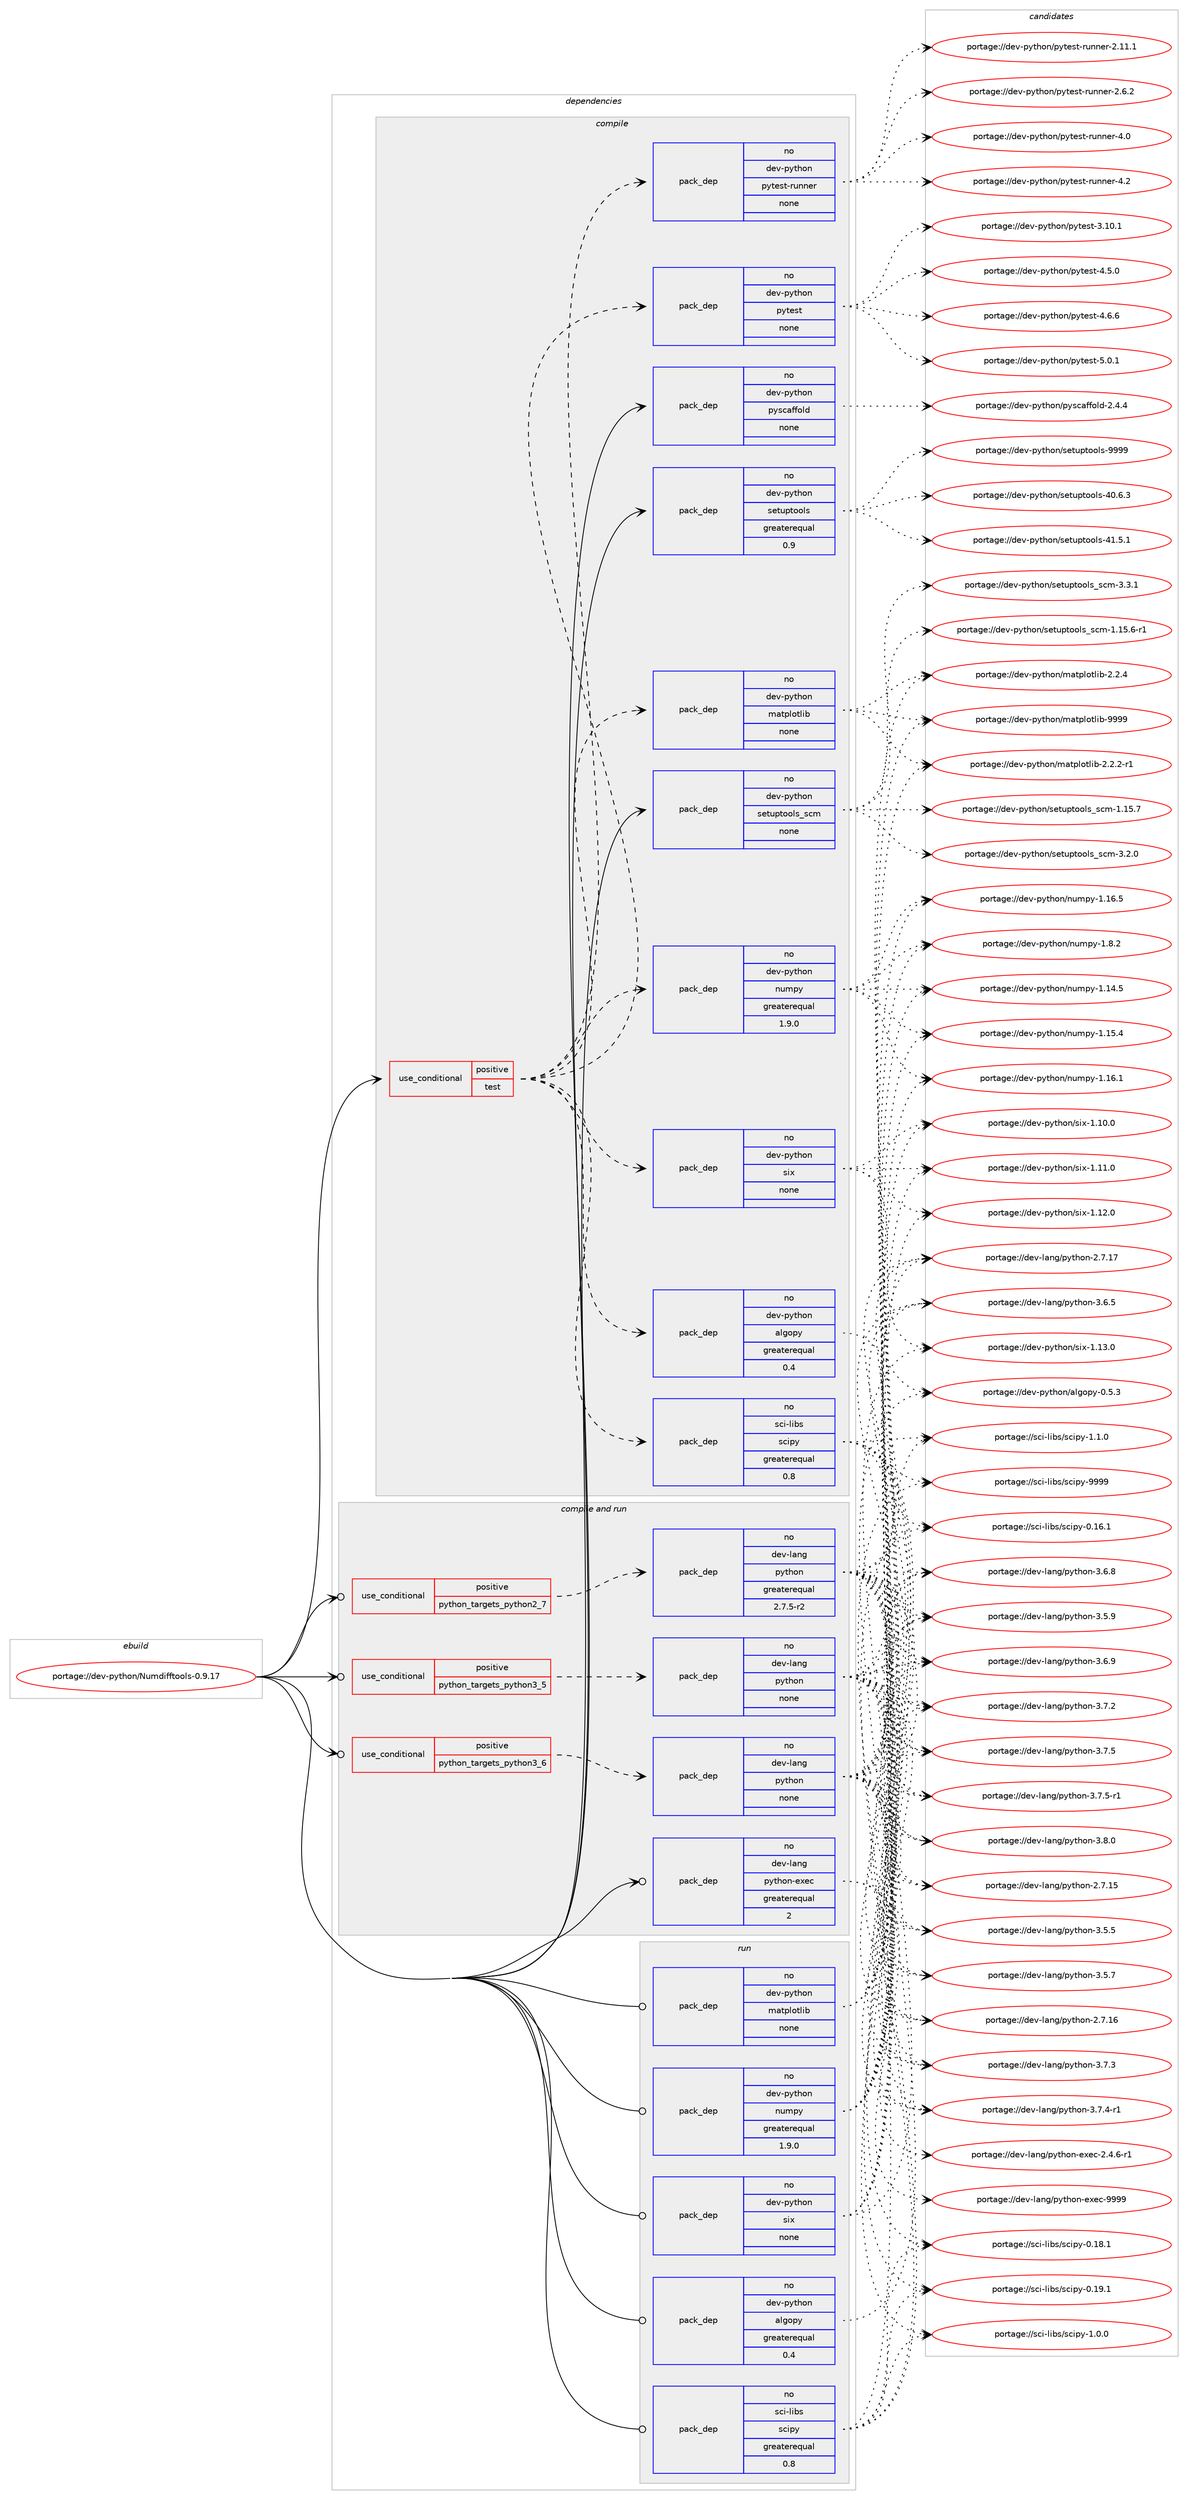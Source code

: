 digraph prolog {

# *************
# Graph options
# *************

newrank=true;
concentrate=true;
compound=true;
graph [rankdir=LR,fontname=Helvetica,fontsize=10,ranksep=1.5];#, ranksep=2.5, nodesep=0.2];
edge  [arrowhead=vee];
node  [fontname=Helvetica,fontsize=10];

# **********
# The ebuild
# **********

subgraph cluster_leftcol {
color=gray;
rank=same;
label=<<i>ebuild</i>>;
id [label="portage://dev-python/Numdifftools-0.9.17", color=red, width=4, href="../dev-python/Numdifftools-0.9.17.svg"];
}

# ****************
# The dependencies
# ****************

subgraph cluster_midcol {
color=gray;
label=<<i>dependencies</i>>;
subgraph cluster_compile {
fillcolor="#eeeeee";
style=filled;
label=<<i>compile</i>>;
subgraph cond24940 {
dependency127686 [label=<<TABLE BORDER="0" CELLBORDER="1" CELLSPACING="0" CELLPADDING="4"><TR><TD ROWSPAN="3" CELLPADDING="10">use_conditional</TD></TR><TR><TD>positive</TD></TR><TR><TD>test</TD></TR></TABLE>>, shape=none, color=red];
subgraph pack99443 {
dependency127687 [label=<<TABLE BORDER="0" CELLBORDER="1" CELLSPACING="0" CELLPADDING="4" WIDTH="220"><TR><TD ROWSPAN="6" CELLPADDING="30">pack_dep</TD></TR><TR><TD WIDTH="110">no</TD></TR><TR><TD>dev-python</TD></TR><TR><TD>algopy</TD></TR><TR><TD>greaterequal</TD></TR><TR><TD>0.4</TD></TR></TABLE>>, shape=none, color=blue];
}
dependency127686:e -> dependency127687:w [weight=20,style="dashed",arrowhead="vee"];
subgraph pack99444 {
dependency127688 [label=<<TABLE BORDER="0" CELLBORDER="1" CELLSPACING="0" CELLPADDING="4" WIDTH="220"><TR><TD ROWSPAN="6" CELLPADDING="30">pack_dep</TD></TR><TR><TD WIDTH="110">no</TD></TR><TR><TD>dev-python</TD></TR><TR><TD>matplotlib</TD></TR><TR><TD>none</TD></TR><TR><TD></TD></TR></TABLE>>, shape=none, color=blue];
}
dependency127686:e -> dependency127688:w [weight=20,style="dashed",arrowhead="vee"];
subgraph pack99445 {
dependency127689 [label=<<TABLE BORDER="0" CELLBORDER="1" CELLSPACING="0" CELLPADDING="4" WIDTH="220"><TR><TD ROWSPAN="6" CELLPADDING="30">pack_dep</TD></TR><TR><TD WIDTH="110">no</TD></TR><TR><TD>dev-python</TD></TR><TR><TD>numpy</TD></TR><TR><TD>greaterequal</TD></TR><TR><TD>1.9.0</TD></TR></TABLE>>, shape=none, color=blue];
}
dependency127686:e -> dependency127689:w [weight=20,style="dashed",arrowhead="vee"];
subgraph pack99446 {
dependency127690 [label=<<TABLE BORDER="0" CELLBORDER="1" CELLSPACING="0" CELLPADDING="4" WIDTH="220"><TR><TD ROWSPAN="6" CELLPADDING="30">pack_dep</TD></TR><TR><TD WIDTH="110">no</TD></TR><TR><TD>dev-python</TD></TR><TR><TD>six</TD></TR><TR><TD>none</TD></TR><TR><TD></TD></TR></TABLE>>, shape=none, color=blue];
}
dependency127686:e -> dependency127690:w [weight=20,style="dashed",arrowhead="vee"];
subgraph pack99447 {
dependency127691 [label=<<TABLE BORDER="0" CELLBORDER="1" CELLSPACING="0" CELLPADDING="4" WIDTH="220"><TR><TD ROWSPAN="6" CELLPADDING="30">pack_dep</TD></TR><TR><TD WIDTH="110">no</TD></TR><TR><TD>sci-libs</TD></TR><TR><TD>scipy</TD></TR><TR><TD>greaterequal</TD></TR><TR><TD>0.8</TD></TR></TABLE>>, shape=none, color=blue];
}
dependency127686:e -> dependency127691:w [weight=20,style="dashed",arrowhead="vee"];
subgraph pack99448 {
dependency127692 [label=<<TABLE BORDER="0" CELLBORDER="1" CELLSPACING="0" CELLPADDING="4" WIDTH="220"><TR><TD ROWSPAN="6" CELLPADDING="30">pack_dep</TD></TR><TR><TD WIDTH="110">no</TD></TR><TR><TD>dev-python</TD></TR><TR><TD>pytest</TD></TR><TR><TD>none</TD></TR><TR><TD></TD></TR></TABLE>>, shape=none, color=blue];
}
dependency127686:e -> dependency127692:w [weight=20,style="dashed",arrowhead="vee"];
subgraph pack99449 {
dependency127693 [label=<<TABLE BORDER="0" CELLBORDER="1" CELLSPACING="0" CELLPADDING="4" WIDTH="220"><TR><TD ROWSPAN="6" CELLPADDING="30">pack_dep</TD></TR><TR><TD WIDTH="110">no</TD></TR><TR><TD>dev-python</TD></TR><TR><TD>pytest-runner</TD></TR><TR><TD>none</TD></TR><TR><TD></TD></TR></TABLE>>, shape=none, color=blue];
}
dependency127686:e -> dependency127693:w [weight=20,style="dashed",arrowhead="vee"];
}
id:e -> dependency127686:w [weight=20,style="solid",arrowhead="vee"];
subgraph pack99450 {
dependency127694 [label=<<TABLE BORDER="0" CELLBORDER="1" CELLSPACING="0" CELLPADDING="4" WIDTH="220"><TR><TD ROWSPAN="6" CELLPADDING="30">pack_dep</TD></TR><TR><TD WIDTH="110">no</TD></TR><TR><TD>dev-python</TD></TR><TR><TD>pyscaffold</TD></TR><TR><TD>none</TD></TR><TR><TD></TD></TR></TABLE>>, shape=none, color=blue];
}
id:e -> dependency127694:w [weight=20,style="solid",arrowhead="vee"];
subgraph pack99451 {
dependency127695 [label=<<TABLE BORDER="0" CELLBORDER="1" CELLSPACING="0" CELLPADDING="4" WIDTH="220"><TR><TD ROWSPAN="6" CELLPADDING="30">pack_dep</TD></TR><TR><TD WIDTH="110">no</TD></TR><TR><TD>dev-python</TD></TR><TR><TD>setuptools</TD></TR><TR><TD>greaterequal</TD></TR><TR><TD>0.9</TD></TR></TABLE>>, shape=none, color=blue];
}
id:e -> dependency127695:w [weight=20,style="solid",arrowhead="vee"];
subgraph pack99452 {
dependency127696 [label=<<TABLE BORDER="0" CELLBORDER="1" CELLSPACING="0" CELLPADDING="4" WIDTH="220"><TR><TD ROWSPAN="6" CELLPADDING="30">pack_dep</TD></TR><TR><TD WIDTH="110">no</TD></TR><TR><TD>dev-python</TD></TR><TR><TD>setuptools_scm</TD></TR><TR><TD>none</TD></TR><TR><TD></TD></TR></TABLE>>, shape=none, color=blue];
}
id:e -> dependency127696:w [weight=20,style="solid",arrowhead="vee"];
}
subgraph cluster_compileandrun {
fillcolor="#eeeeee";
style=filled;
label=<<i>compile and run</i>>;
subgraph cond24941 {
dependency127697 [label=<<TABLE BORDER="0" CELLBORDER="1" CELLSPACING="0" CELLPADDING="4"><TR><TD ROWSPAN="3" CELLPADDING="10">use_conditional</TD></TR><TR><TD>positive</TD></TR><TR><TD>python_targets_python2_7</TD></TR></TABLE>>, shape=none, color=red];
subgraph pack99453 {
dependency127698 [label=<<TABLE BORDER="0" CELLBORDER="1" CELLSPACING="0" CELLPADDING="4" WIDTH="220"><TR><TD ROWSPAN="6" CELLPADDING="30">pack_dep</TD></TR><TR><TD WIDTH="110">no</TD></TR><TR><TD>dev-lang</TD></TR><TR><TD>python</TD></TR><TR><TD>greaterequal</TD></TR><TR><TD>2.7.5-r2</TD></TR></TABLE>>, shape=none, color=blue];
}
dependency127697:e -> dependency127698:w [weight=20,style="dashed",arrowhead="vee"];
}
id:e -> dependency127697:w [weight=20,style="solid",arrowhead="odotvee"];
subgraph cond24942 {
dependency127699 [label=<<TABLE BORDER="0" CELLBORDER="1" CELLSPACING="0" CELLPADDING="4"><TR><TD ROWSPAN="3" CELLPADDING="10">use_conditional</TD></TR><TR><TD>positive</TD></TR><TR><TD>python_targets_python3_5</TD></TR></TABLE>>, shape=none, color=red];
subgraph pack99454 {
dependency127700 [label=<<TABLE BORDER="0" CELLBORDER="1" CELLSPACING="0" CELLPADDING="4" WIDTH="220"><TR><TD ROWSPAN="6" CELLPADDING="30">pack_dep</TD></TR><TR><TD WIDTH="110">no</TD></TR><TR><TD>dev-lang</TD></TR><TR><TD>python</TD></TR><TR><TD>none</TD></TR><TR><TD></TD></TR></TABLE>>, shape=none, color=blue];
}
dependency127699:e -> dependency127700:w [weight=20,style="dashed",arrowhead="vee"];
}
id:e -> dependency127699:w [weight=20,style="solid",arrowhead="odotvee"];
subgraph cond24943 {
dependency127701 [label=<<TABLE BORDER="0" CELLBORDER="1" CELLSPACING="0" CELLPADDING="4"><TR><TD ROWSPAN="3" CELLPADDING="10">use_conditional</TD></TR><TR><TD>positive</TD></TR><TR><TD>python_targets_python3_6</TD></TR></TABLE>>, shape=none, color=red];
subgraph pack99455 {
dependency127702 [label=<<TABLE BORDER="0" CELLBORDER="1" CELLSPACING="0" CELLPADDING="4" WIDTH="220"><TR><TD ROWSPAN="6" CELLPADDING="30">pack_dep</TD></TR><TR><TD WIDTH="110">no</TD></TR><TR><TD>dev-lang</TD></TR><TR><TD>python</TD></TR><TR><TD>none</TD></TR><TR><TD></TD></TR></TABLE>>, shape=none, color=blue];
}
dependency127701:e -> dependency127702:w [weight=20,style="dashed",arrowhead="vee"];
}
id:e -> dependency127701:w [weight=20,style="solid",arrowhead="odotvee"];
subgraph pack99456 {
dependency127703 [label=<<TABLE BORDER="0" CELLBORDER="1" CELLSPACING="0" CELLPADDING="4" WIDTH="220"><TR><TD ROWSPAN="6" CELLPADDING="30">pack_dep</TD></TR><TR><TD WIDTH="110">no</TD></TR><TR><TD>dev-lang</TD></TR><TR><TD>python-exec</TD></TR><TR><TD>greaterequal</TD></TR><TR><TD>2</TD></TR></TABLE>>, shape=none, color=blue];
}
id:e -> dependency127703:w [weight=20,style="solid",arrowhead="odotvee"];
}
subgraph cluster_run {
fillcolor="#eeeeee";
style=filled;
label=<<i>run</i>>;
subgraph pack99457 {
dependency127704 [label=<<TABLE BORDER="0" CELLBORDER="1" CELLSPACING="0" CELLPADDING="4" WIDTH="220"><TR><TD ROWSPAN="6" CELLPADDING="30">pack_dep</TD></TR><TR><TD WIDTH="110">no</TD></TR><TR><TD>dev-python</TD></TR><TR><TD>algopy</TD></TR><TR><TD>greaterequal</TD></TR><TR><TD>0.4</TD></TR></TABLE>>, shape=none, color=blue];
}
id:e -> dependency127704:w [weight=20,style="solid",arrowhead="odot"];
subgraph pack99458 {
dependency127705 [label=<<TABLE BORDER="0" CELLBORDER="1" CELLSPACING="0" CELLPADDING="4" WIDTH="220"><TR><TD ROWSPAN="6" CELLPADDING="30">pack_dep</TD></TR><TR><TD WIDTH="110">no</TD></TR><TR><TD>dev-python</TD></TR><TR><TD>matplotlib</TD></TR><TR><TD>none</TD></TR><TR><TD></TD></TR></TABLE>>, shape=none, color=blue];
}
id:e -> dependency127705:w [weight=20,style="solid",arrowhead="odot"];
subgraph pack99459 {
dependency127706 [label=<<TABLE BORDER="0" CELLBORDER="1" CELLSPACING="0" CELLPADDING="4" WIDTH="220"><TR><TD ROWSPAN="6" CELLPADDING="30">pack_dep</TD></TR><TR><TD WIDTH="110">no</TD></TR><TR><TD>dev-python</TD></TR><TR><TD>numpy</TD></TR><TR><TD>greaterequal</TD></TR><TR><TD>1.9.0</TD></TR></TABLE>>, shape=none, color=blue];
}
id:e -> dependency127706:w [weight=20,style="solid",arrowhead="odot"];
subgraph pack99460 {
dependency127707 [label=<<TABLE BORDER="0" CELLBORDER="1" CELLSPACING="0" CELLPADDING="4" WIDTH="220"><TR><TD ROWSPAN="6" CELLPADDING="30">pack_dep</TD></TR><TR><TD WIDTH="110">no</TD></TR><TR><TD>dev-python</TD></TR><TR><TD>six</TD></TR><TR><TD>none</TD></TR><TR><TD></TD></TR></TABLE>>, shape=none, color=blue];
}
id:e -> dependency127707:w [weight=20,style="solid",arrowhead="odot"];
subgraph pack99461 {
dependency127708 [label=<<TABLE BORDER="0" CELLBORDER="1" CELLSPACING="0" CELLPADDING="4" WIDTH="220"><TR><TD ROWSPAN="6" CELLPADDING="30">pack_dep</TD></TR><TR><TD WIDTH="110">no</TD></TR><TR><TD>sci-libs</TD></TR><TR><TD>scipy</TD></TR><TR><TD>greaterequal</TD></TR><TR><TD>0.8</TD></TR></TABLE>>, shape=none, color=blue];
}
id:e -> dependency127708:w [weight=20,style="solid",arrowhead="odot"];
}
}

# **************
# The candidates
# **************

subgraph cluster_choices {
rank=same;
color=gray;
label=<<i>candidates</i>>;

subgraph choice99443 {
color=black;
nodesep=1;
choiceportage100101118451121211161041111104797108103111112121454846534651 [label="portage://dev-python/algopy-0.5.3", color=red, width=4,href="../dev-python/algopy-0.5.3.svg"];
dependency127687:e -> choiceportage100101118451121211161041111104797108103111112121454846534651:w [style=dotted,weight="100"];
}
subgraph choice99444 {
color=black;
nodesep=1;
choiceportage100101118451121211161041111104710997116112108111116108105984550465046504511449 [label="portage://dev-python/matplotlib-2.2.2-r1", color=red, width=4,href="../dev-python/matplotlib-2.2.2-r1.svg"];
choiceportage10010111845112121116104111110471099711611210811111610810598455046504652 [label="portage://dev-python/matplotlib-2.2.4", color=red, width=4,href="../dev-python/matplotlib-2.2.4.svg"];
choiceportage100101118451121211161041111104710997116112108111116108105984557575757 [label="portage://dev-python/matplotlib-9999", color=red, width=4,href="../dev-python/matplotlib-9999.svg"];
dependency127688:e -> choiceportage100101118451121211161041111104710997116112108111116108105984550465046504511449:w [style=dotted,weight="100"];
dependency127688:e -> choiceportage10010111845112121116104111110471099711611210811111610810598455046504652:w [style=dotted,weight="100"];
dependency127688:e -> choiceportage100101118451121211161041111104710997116112108111116108105984557575757:w [style=dotted,weight="100"];
}
subgraph choice99445 {
color=black;
nodesep=1;
choiceportage100101118451121211161041111104711011710911212145494649524653 [label="portage://dev-python/numpy-1.14.5", color=red, width=4,href="../dev-python/numpy-1.14.5.svg"];
choiceportage100101118451121211161041111104711011710911212145494649534652 [label="portage://dev-python/numpy-1.15.4", color=red, width=4,href="../dev-python/numpy-1.15.4.svg"];
choiceportage100101118451121211161041111104711011710911212145494649544649 [label="portage://dev-python/numpy-1.16.1", color=red, width=4,href="../dev-python/numpy-1.16.1.svg"];
choiceportage100101118451121211161041111104711011710911212145494649544653 [label="portage://dev-python/numpy-1.16.5", color=red, width=4,href="../dev-python/numpy-1.16.5.svg"];
choiceportage1001011184511212111610411111047110117109112121454946564650 [label="portage://dev-python/numpy-1.8.2", color=red, width=4,href="../dev-python/numpy-1.8.2.svg"];
dependency127689:e -> choiceportage100101118451121211161041111104711011710911212145494649524653:w [style=dotted,weight="100"];
dependency127689:e -> choiceportage100101118451121211161041111104711011710911212145494649534652:w [style=dotted,weight="100"];
dependency127689:e -> choiceportage100101118451121211161041111104711011710911212145494649544649:w [style=dotted,weight="100"];
dependency127689:e -> choiceportage100101118451121211161041111104711011710911212145494649544653:w [style=dotted,weight="100"];
dependency127689:e -> choiceportage1001011184511212111610411111047110117109112121454946564650:w [style=dotted,weight="100"];
}
subgraph choice99446 {
color=black;
nodesep=1;
choiceportage100101118451121211161041111104711510512045494649484648 [label="portage://dev-python/six-1.10.0", color=red, width=4,href="../dev-python/six-1.10.0.svg"];
choiceportage100101118451121211161041111104711510512045494649494648 [label="portage://dev-python/six-1.11.0", color=red, width=4,href="../dev-python/six-1.11.0.svg"];
choiceportage100101118451121211161041111104711510512045494649504648 [label="portage://dev-python/six-1.12.0", color=red, width=4,href="../dev-python/six-1.12.0.svg"];
choiceportage100101118451121211161041111104711510512045494649514648 [label="portage://dev-python/six-1.13.0", color=red, width=4,href="../dev-python/six-1.13.0.svg"];
dependency127690:e -> choiceportage100101118451121211161041111104711510512045494649484648:w [style=dotted,weight="100"];
dependency127690:e -> choiceportage100101118451121211161041111104711510512045494649494648:w [style=dotted,weight="100"];
dependency127690:e -> choiceportage100101118451121211161041111104711510512045494649504648:w [style=dotted,weight="100"];
dependency127690:e -> choiceportage100101118451121211161041111104711510512045494649514648:w [style=dotted,weight="100"];
}
subgraph choice99447 {
color=black;
nodesep=1;
choiceportage115991054510810598115471159910511212145484649544649 [label="portage://sci-libs/scipy-0.16.1", color=red, width=4,href="../sci-libs/scipy-0.16.1.svg"];
choiceportage115991054510810598115471159910511212145484649564649 [label="portage://sci-libs/scipy-0.18.1", color=red, width=4,href="../sci-libs/scipy-0.18.1.svg"];
choiceportage115991054510810598115471159910511212145484649574649 [label="portage://sci-libs/scipy-0.19.1", color=red, width=4,href="../sci-libs/scipy-0.19.1.svg"];
choiceportage1159910545108105981154711599105112121454946484648 [label="portage://sci-libs/scipy-1.0.0", color=red, width=4,href="../sci-libs/scipy-1.0.0.svg"];
choiceportage1159910545108105981154711599105112121454946494648 [label="portage://sci-libs/scipy-1.1.0", color=red, width=4,href="../sci-libs/scipy-1.1.0.svg"];
choiceportage11599105451081059811547115991051121214557575757 [label="portage://sci-libs/scipy-9999", color=red, width=4,href="../sci-libs/scipy-9999.svg"];
dependency127691:e -> choiceportage115991054510810598115471159910511212145484649544649:w [style=dotted,weight="100"];
dependency127691:e -> choiceportage115991054510810598115471159910511212145484649564649:w [style=dotted,weight="100"];
dependency127691:e -> choiceportage115991054510810598115471159910511212145484649574649:w [style=dotted,weight="100"];
dependency127691:e -> choiceportage1159910545108105981154711599105112121454946484648:w [style=dotted,weight="100"];
dependency127691:e -> choiceportage1159910545108105981154711599105112121454946494648:w [style=dotted,weight="100"];
dependency127691:e -> choiceportage11599105451081059811547115991051121214557575757:w [style=dotted,weight="100"];
}
subgraph choice99448 {
color=black;
nodesep=1;
choiceportage100101118451121211161041111104711212111610111511645514649484649 [label="portage://dev-python/pytest-3.10.1", color=red, width=4,href="../dev-python/pytest-3.10.1.svg"];
choiceportage1001011184511212111610411111047112121116101115116455246534648 [label="portage://dev-python/pytest-4.5.0", color=red, width=4,href="../dev-python/pytest-4.5.0.svg"];
choiceportage1001011184511212111610411111047112121116101115116455246544654 [label="portage://dev-python/pytest-4.6.6", color=red, width=4,href="../dev-python/pytest-4.6.6.svg"];
choiceportage1001011184511212111610411111047112121116101115116455346484649 [label="portage://dev-python/pytest-5.0.1", color=red, width=4,href="../dev-python/pytest-5.0.1.svg"];
dependency127692:e -> choiceportage100101118451121211161041111104711212111610111511645514649484649:w [style=dotted,weight="100"];
dependency127692:e -> choiceportage1001011184511212111610411111047112121116101115116455246534648:w [style=dotted,weight="100"];
dependency127692:e -> choiceportage1001011184511212111610411111047112121116101115116455246544654:w [style=dotted,weight="100"];
dependency127692:e -> choiceportage1001011184511212111610411111047112121116101115116455346484649:w [style=dotted,weight="100"];
}
subgraph choice99449 {
color=black;
nodesep=1;
choiceportage10010111845112121116104111110471121211161011151164511411711011010111445504649494649 [label="portage://dev-python/pytest-runner-2.11.1", color=red, width=4,href="../dev-python/pytest-runner-2.11.1.svg"];
choiceportage100101118451121211161041111104711212111610111511645114117110110101114455046544650 [label="portage://dev-python/pytest-runner-2.6.2", color=red, width=4,href="../dev-python/pytest-runner-2.6.2.svg"];
choiceportage10010111845112121116104111110471121211161011151164511411711011010111445524648 [label="portage://dev-python/pytest-runner-4.0", color=red, width=4,href="../dev-python/pytest-runner-4.0.svg"];
choiceportage10010111845112121116104111110471121211161011151164511411711011010111445524650 [label="portage://dev-python/pytest-runner-4.2", color=red, width=4,href="../dev-python/pytest-runner-4.2.svg"];
dependency127693:e -> choiceportage10010111845112121116104111110471121211161011151164511411711011010111445504649494649:w [style=dotted,weight="100"];
dependency127693:e -> choiceportage100101118451121211161041111104711212111610111511645114117110110101114455046544650:w [style=dotted,weight="100"];
dependency127693:e -> choiceportage10010111845112121116104111110471121211161011151164511411711011010111445524648:w [style=dotted,weight="100"];
dependency127693:e -> choiceportage10010111845112121116104111110471121211161011151164511411711011010111445524650:w [style=dotted,weight="100"];
}
subgraph choice99450 {
color=black;
nodesep=1;
choiceportage10010111845112121116104111110471121211159997102102111108100455046524652 [label="portage://dev-python/pyscaffold-2.4.4", color=red, width=4,href="../dev-python/pyscaffold-2.4.4.svg"];
dependency127694:e -> choiceportage10010111845112121116104111110471121211159997102102111108100455046524652:w [style=dotted,weight="100"];
}
subgraph choice99451 {
color=black;
nodesep=1;
choiceportage100101118451121211161041111104711510111611711211611111110811545524846544651 [label="portage://dev-python/setuptools-40.6.3", color=red, width=4,href="../dev-python/setuptools-40.6.3.svg"];
choiceportage100101118451121211161041111104711510111611711211611111110811545524946534649 [label="portage://dev-python/setuptools-41.5.1", color=red, width=4,href="../dev-python/setuptools-41.5.1.svg"];
choiceportage10010111845112121116104111110471151011161171121161111111081154557575757 [label="portage://dev-python/setuptools-9999", color=red, width=4,href="../dev-python/setuptools-9999.svg"];
dependency127695:e -> choiceportage100101118451121211161041111104711510111611711211611111110811545524846544651:w [style=dotted,weight="100"];
dependency127695:e -> choiceportage100101118451121211161041111104711510111611711211611111110811545524946534649:w [style=dotted,weight="100"];
dependency127695:e -> choiceportage10010111845112121116104111110471151011161171121161111111081154557575757:w [style=dotted,weight="100"];
}
subgraph choice99452 {
color=black;
nodesep=1;
choiceportage10010111845112121116104111110471151011161171121161111111081159511599109454946495346544511449 [label="portage://dev-python/setuptools_scm-1.15.6-r1", color=red, width=4,href="../dev-python/setuptools_scm-1.15.6-r1.svg"];
choiceportage1001011184511212111610411111047115101116117112116111111108115951159910945494649534655 [label="portage://dev-python/setuptools_scm-1.15.7", color=red, width=4,href="../dev-python/setuptools_scm-1.15.7.svg"];
choiceportage10010111845112121116104111110471151011161171121161111111081159511599109455146504648 [label="portage://dev-python/setuptools_scm-3.2.0", color=red, width=4,href="../dev-python/setuptools_scm-3.2.0.svg"];
choiceportage10010111845112121116104111110471151011161171121161111111081159511599109455146514649 [label="portage://dev-python/setuptools_scm-3.3.1", color=red, width=4,href="../dev-python/setuptools_scm-3.3.1.svg"];
dependency127696:e -> choiceportage10010111845112121116104111110471151011161171121161111111081159511599109454946495346544511449:w [style=dotted,weight="100"];
dependency127696:e -> choiceportage1001011184511212111610411111047115101116117112116111111108115951159910945494649534655:w [style=dotted,weight="100"];
dependency127696:e -> choiceportage10010111845112121116104111110471151011161171121161111111081159511599109455146504648:w [style=dotted,weight="100"];
dependency127696:e -> choiceportage10010111845112121116104111110471151011161171121161111111081159511599109455146514649:w [style=dotted,weight="100"];
}
subgraph choice99453 {
color=black;
nodesep=1;
choiceportage10010111845108971101034711212111610411111045504655464953 [label="portage://dev-lang/python-2.7.15", color=red, width=4,href="../dev-lang/python-2.7.15.svg"];
choiceportage10010111845108971101034711212111610411111045504655464954 [label="portage://dev-lang/python-2.7.16", color=red, width=4,href="../dev-lang/python-2.7.16.svg"];
choiceportage10010111845108971101034711212111610411111045504655464955 [label="portage://dev-lang/python-2.7.17", color=red, width=4,href="../dev-lang/python-2.7.17.svg"];
choiceportage100101118451089711010347112121116104111110455146534653 [label="portage://dev-lang/python-3.5.5", color=red, width=4,href="../dev-lang/python-3.5.5.svg"];
choiceportage100101118451089711010347112121116104111110455146534655 [label="portage://dev-lang/python-3.5.7", color=red, width=4,href="../dev-lang/python-3.5.7.svg"];
choiceportage100101118451089711010347112121116104111110455146534657 [label="portage://dev-lang/python-3.5.9", color=red, width=4,href="../dev-lang/python-3.5.9.svg"];
choiceportage100101118451089711010347112121116104111110455146544653 [label="portage://dev-lang/python-3.6.5", color=red, width=4,href="../dev-lang/python-3.6.5.svg"];
choiceportage100101118451089711010347112121116104111110455146544656 [label="portage://dev-lang/python-3.6.8", color=red, width=4,href="../dev-lang/python-3.6.8.svg"];
choiceportage100101118451089711010347112121116104111110455146544657 [label="portage://dev-lang/python-3.6.9", color=red, width=4,href="../dev-lang/python-3.6.9.svg"];
choiceportage100101118451089711010347112121116104111110455146554650 [label="portage://dev-lang/python-3.7.2", color=red, width=4,href="../dev-lang/python-3.7.2.svg"];
choiceportage100101118451089711010347112121116104111110455146554651 [label="portage://dev-lang/python-3.7.3", color=red, width=4,href="../dev-lang/python-3.7.3.svg"];
choiceportage1001011184510897110103471121211161041111104551465546524511449 [label="portage://dev-lang/python-3.7.4-r1", color=red, width=4,href="../dev-lang/python-3.7.4-r1.svg"];
choiceportage100101118451089711010347112121116104111110455146554653 [label="portage://dev-lang/python-3.7.5", color=red, width=4,href="../dev-lang/python-3.7.5.svg"];
choiceportage1001011184510897110103471121211161041111104551465546534511449 [label="portage://dev-lang/python-3.7.5-r1", color=red, width=4,href="../dev-lang/python-3.7.5-r1.svg"];
choiceportage100101118451089711010347112121116104111110455146564648 [label="portage://dev-lang/python-3.8.0", color=red, width=4,href="../dev-lang/python-3.8.0.svg"];
dependency127698:e -> choiceportage10010111845108971101034711212111610411111045504655464953:w [style=dotted,weight="100"];
dependency127698:e -> choiceportage10010111845108971101034711212111610411111045504655464954:w [style=dotted,weight="100"];
dependency127698:e -> choiceportage10010111845108971101034711212111610411111045504655464955:w [style=dotted,weight="100"];
dependency127698:e -> choiceportage100101118451089711010347112121116104111110455146534653:w [style=dotted,weight="100"];
dependency127698:e -> choiceportage100101118451089711010347112121116104111110455146534655:w [style=dotted,weight="100"];
dependency127698:e -> choiceportage100101118451089711010347112121116104111110455146534657:w [style=dotted,weight="100"];
dependency127698:e -> choiceportage100101118451089711010347112121116104111110455146544653:w [style=dotted,weight="100"];
dependency127698:e -> choiceportage100101118451089711010347112121116104111110455146544656:w [style=dotted,weight="100"];
dependency127698:e -> choiceportage100101118451089711010347112121116104111110455146544657:w [style=dotted,weight="100"];
dependency127698:e -> choiceportage100101118451089711010347112121116104111110455146554650:w [style=dotted,weight="100"];
dependency127698:e -> choiceportage100101118451089711010347112121116104111110455146554651:w [style=dotted,weight="100"];
dependency127698:e -> choiceportage1001011184510897110103471121211161041111104551465546524511449:w [style=dotted,weight="100"];
dependency127698:e -> choiceportage100101118451089711010347112121116104111110455146554653:w [style=dotted,weight="100"];
dependency127698:e -> choiceportage1001011184510897110103471121211161041111104551465546534511449:w [style=dotted,weight="100"];
dependency127698:e -> choiceportage100101118451089711010347112121116104111110455146564648:w [style=dotted,weight="100"];
}
subgraph choice99454 {
color=black;
nodesep=1;
choiceportage10010111845108971101034711212111610411111045504655464953 [label="portage://dev-lang/python-2.7.15", color=red, width=4,href="../dev-lang/python-2.7.15.svg"];
choiceportage10010111845108971101034711212111610411111045504655464954 [label="portage://dev-lang/python-2.7.16", color=red, width=4,href="../dev-lang/python-2.7.16.svg"];
choiceportage10010111845108971101034711212111610411111045504655464955 [label="portage://dev-lang/python-2.7.17", color=red, width=4,href="../dev-lang/python-2.7.17.svg"];
choiceportage100101118451089711010347112121116104111110455146534653 [label="portage://dev-lang/python-3.5.5", color=red, width=4,href="../dev-lang/python-3.5.5.svg"];
choiceportage100101118451089711010347112121116104111110455146534655 [label="portage://dev-lang/python-3.5.7", color=red, width=4,href="../dev-lang/python-3.5.7.svg"];
choiceportage100101118451089711010347112121116104111110455146534657 [label="portage://dev-lang/python-3.5.9", color=red, width=4,href="../dev-lang/python-3.5.9.svg"];
choiceportage100101118451089711010347112121116104111110455146544653 [label="portage://dev-lang/python-3.6.5", color=red, width=4,href="../dev-lang/python-3.6.5.svg"];
choiceportage100101118451089711010347112121116104111110455146544656 [label="portage://dev-lang/python-3.6.8", color=red, width=4,href="../dev-lang/python-3.6.8.svg"];
choiceportage100101118451089711010347112121116104111110455146544657 [label="portage://dev-lang/python-3.6.9", color=red, width=4,href="../dev-lang/python-3.6.9.svg"];
choiceportage100101118451089711010347112121116104111110455146554650 [label="portage://dev-lang/python-3.7.2", color=red, width=4,href="../dev-lang/python-3.7.2.svg"];
choiceportage100101118451089711010347112121116104111110455146554651 [label="portage://dev-lang/python-3.7.3", color=red, width=4,href="../dev-lang/python-3.7.3.svg"];
choiceportage1001011184510897110103471121211161041111104551465546524511449 [label="portage://dev-lang/python-3.7.4-r1", color=red, width=4,href="../dev-lang/python-3.7.4-r1.svg"];
choiceportage100101118451089711010347112121116104111110455146554653 [label="portage://dev-lang/python-3.7.5", color=red, width=4,href="../dev-lang/python-3.7.5.svg"];
choiceportage1001011184510897110103471121211161041111104551465546534511449 [label="portage://dev-lang/python-3.7.5-r1", color=red, width=4,href="../dev-lang/python-3.7.5-r1.svg"];
choiceportage100101118451089711010347112121116104111110455146564648 [label="portage://dev-lang/python-3.8.0", color=red, width=4,href="../dev-lang/python-3.8.0.svg"];
dependency127700:e -> choiceportage10010111845108971101034711212111610411111045504655464953:w [style=dotted,weight="100"];
dependency127700:e -> choiceportage10010111845108971101034711212111610411111045504655464954:w [style=dotted,weight="100"];
dependency127700:e -> choiceportage10010111845108971101034711212111610411111045504655464955:w [style=dotted,weight="100"];
dependency127700:e -> choiceportage100101118451089711010347112121116104111110455146534653:w [style=dotted,weight="100"];
dependency127700:e -> choiceportage100101118451089711010347112121116104111110455146534655:w [style=dotted,weight="100"];
dependency127700:e -> choiceportage100101118451089711010347112121116104111110455146534657:w [style=dotted,weight="100"];
dependency127700:e -> choiceportage100101118451089711010347112121116104111110455146544653:w [style=dotted,weight="100"];
dependency127700:e -> choiceportage100101118451089711010347112121116104111110455146544656:w [style=dotted,weight="100"];
dependency127700:e -> choiceportage100101118451089711010347112121116104111110455146544657:w [style=dotted,weight="100"];
dependency127700:e -> choiceportage100101118451089711010347112121116104111110455146554650:w [style=dotted,weight="100"];
dependency127700:e -> choiceportage100101118451089711010347112121116104111110455146554651:w [style=dotted,weight="100"];
dependency127700:e -> choiceportage1001011184510897110103471121211161041111104551465546524511449:w [style=dotted,weight="100"];
dependency127700:e -> choiceportage100101118451089711010347112121116104111110455146554653:w [style=dotted,weight="100"];
dependency127700:e -> choiceportage1001011184510897110103471121211161041111104551465546534511449:w [style=dotted,weight="100"];
dependency127700:e -> choiceportage100101118451089711010347112121116104111110455146564648:w [style=dotted,weight="100"];
}
subgraph choice99455 {
color=black;
nodesep=1;
choiceportage10010111845108971101034711212111610411111045504655464953 [label="portage://dev-lang/python-2.7.15", color=red, width=4,href="../dev-lang/python-2.7.15.svg"];
choiceportage10010111845108971101034711212111610411111045504655464954 [label="portage://dev-lang/python-2.7.16", color=red, width=4,href="../dev-lang/python-2.7.16.svg"];
choiceportage10010111845108971101034711212111610411111045504655464955 [label="portage://dev-lang/python-2.7.17", color=red, width=4,href="../dev-lang/python-2.7.17.svg"];
choiceportage100101118451089711010347112121116104111110455146534653 [label="portage://dev-lang/python-3.5.5", color=red, width=4,href="../dev-lang/python-3.5.5.svg"];
choiceportage100101118451089711010347112121116104111110455146534655 [label="portage://dev-lang/python-3.5.7", color=red, width=4,href="../dev-lang/python-3.5.7.svg"];
choiceportage100101118451089711010347112121116104111110455146534657 [label="portage://dev-lang/python-3.5.9", color=red, width=4,href="../dev-lang/python-3.5.9.svg"];
choiceportage100101118451089711010347112121116104111110455146544653 [label="portage://dev-lang/python-3.6.5", color=red, width=4,href="../dev-lang/python-3.6.5.svg"];
choiceportage100101118451089711010347112121116104111110455146544656 [label="portage://dev-lang/python-3.6.8", color=red, width=4,href="../dev-lang/python-3.6.8.svg"];
choiceportage100101118451089711010347112121116104111110455146544657 [label="portage://dev-lang/python-3.6.9", color=red, width=4,href="../dev-lang/python-3.6.9.svg"];
choiceportage100101118451089711010347112121116104111110455146554650 [label="portage://dev-lang/python-3.7.2", color=red, width=4,href="../dev-lang/python-3.7.2.svg"];
choiceportage100101118451089711010347112121116104111110455146554651 [label="portage://dev-lang/python-3.7.3", color=red, width=4,href="../dev-lang/python-3.7.3.svg"];
choiceportage1001011184510897110103471121211161041111104551465546524511449 [label="portage://dev-lang/python-3.7.4-r1", color=red, width=4,href="../dev-lang/python-3.7.4-r1.svg"];
choiceportage100101118451089711010347112121116104111110455146554653 [label="portage://dev-lang/python-3.7.5", color=red, width=4,href="../dev-lang/python-3.7.5.svg"];
choiceportage1001011184510897110103471121211161041111104551465546534511449 [label="portage://dev-lang/python-3.7.5-r1", color=red, width=4,href="../dev-lang/python-3.7.5-r1.svg"];
choiceportage100101118451089711010347112121116104111110455146564648 [label="portage://dev-lang/python-3.8.0", color=red, width=4,href="../dev-lang/python-3.8.0.svg"];
dependency127702:e -> choiceportage10010111845108971101034711212111610411111045504655464953:w [style=dotted,weight="100"];
dependency127702:e -> choiceportage10010111845108971101034711212111610411111045504655464954:w [style=dotted,weight="100"];
dependency127702:e -> choiceportage10010111845108971101034711212111610411111045504655464955:w [style=dotted,weight="100"];
dependency127702:e -> choiceportage100101118451089711010347112121116104111110455146534653:w [style=dotted,weight="100"];
dependency127702:e -> choiceportage100101118451089711010347112121116104111110455146534655:w [style=dotted,weight="100"];
dependency127702:e -> choiceportage100101118451089711010347112121116104111110455146534657:w [style=dotted,weight="100"];
dependency127702:e -> choiceportage100101118451089711010347112121116104111110455146544653:w [style=dotted,weight="100"];
dependency127702:e -> choiceportage100101118451089711010347112121116104111110455146544656:w [style=dotted,weight="100"];
dependency127702:e -> choiceportage100101118451089711010347112121116104111110455146544657:w [style=dotted,weight="100"];
dependency127702:e -> choiceportage100101118451089711010347112121116104111110455146554650:w [style=dotted,weight="100"];
dependency127702:e -> choiceportage100101118451089711010347112121116104111110455146554651:w [style=dotted,weight="100"];
dependency127702:e -> choiceportage1001011184510897110103471121211161041111104551465546524511449:w [style=dotted,weight="100"];
dependency127702:e -> choiceportage100101118451089711010347112121116104111110455146554653:w [style=dotted,weight="100"];
dependency127702:e -> choiceportage1001011184510897110103471121211161041111104551465546534511449:w [style=dotted,weight="100"];
dependency127702:e -> choiceportage100101118451089711010347112121116104111110455146564648:w [style=dotted,weight="100"];
}
subgraph choice99456 {
color=black;
nodesep=1;
choiceportage10010111845108971101034711212111610411111045101120101994550465246544511449 [label="portage://dev-lang/python-exec-2.4.6-r1", color=red, width=4,href="../dev-lang/python-exec-2.4.6-r1.svg"];
choiceportage10010111845108971101034711212111610411111045101120101994557575757 [label="portage://dev-lang/python-exec-9999", color=red, width=4,href="../dev-lang/python-exec-9999.svg"];
dependency127703:e -> choiceportage10010111845108971101034711212111610411111045101120101994550465246544511449:w [style=dotted,weight="100"];
dependency127703:e -> choiceportage10010111845108971101034711212111610411111045101120101994557575757:w [style=dotted,weight="100"];
}
subgraph choice99457 {
color=black;
nodesep=1;
choiceportage100101118451121211161041111104797108103111112121454846534651 [label="portage://dev-python/algopy-0.5.3", color=red, width=4,href="../dev-python/algopy-0.5.3.svg"];
dependency127704:e -> choiceportage100101118451121211161041111104797108103111112121454846534651:w [style=dotted,weight="100"];
}
subgraph choice99458 {
color=black;
nodesep=1;
choiceportage100101118451121211161041111104710997116112108111116108105984550465046504511449 [label="portage://dev-python/matplotlib-2.2.2-r1", color=red, width=4,href="../dev-python/matplotlib-2.2.2-r1.svg"];
choiceportage10010111845112121116104111110471099711611210811111610810598455046504652 [label="portage://dev-python/matplotlib-2.2.4", color=red, width=4,href="../dev-python/matplotlib-2.2.4.svg"];
choiceportage100101118451121211161041111104710997116112108111116108105984557575757 [label="portage://dev-python/matplotlib-9999", color=red, width=4,href="../dev-python/matplotlib-9999.svg"];
dependency127705:e -> choiceportage100101118451121211161041111104710997116112108111116108105984550465046504511449:w [style=dotted,weight="100"];
dependency127705:e -> choiceportage10010111845112121116104111110471099711611210811111610810598455046504652:w [style=dotted,weight="100"];
dependency127705:e -> choiceportage100101118451121211161041111104710997116112108111116108105984557575757:w [style=dotted,weight="100"];
}
subgraph choice99459 {
color=black;
nodesep=1;
choiceportage100101118451121211161041111104711011710911212145494649524653 [label="portage://dev-python/numpy-1.14.5", color=red, width=4,href="../dev-python/numpy-1.14.5.svg"];
choiceportage100101118451121211161041111104711011710911212145494649534652 [label="portage://dev-python/numpy-1.15.4", color=red, width=4,href="../dev-python/numpy-1.15.4.svg"];
choiceportage100101118451121211161041111104711011710911212145494649544649 [label="portage://dev-python/numpy-1.16.1", color=red, width=4,href="../dev-python/numpy-1.16.1.svg"];
choiceportage100101118451121211161041111104711011710911212145494649544653 [label="portage://dev-python/numpy-1.16.5", color=red, width=4,href="../dev-python/numpy-1.16.5.svg"];
choiceportage1001011184511212111610411111047110117109112121454946564650 [label="portage://dev-python/numpy-1.8.2", color=red, width=4,href="../dev-python/numpy-1.8.2.svg"];
dependency127706:e -> choiceportage100101118451121211161041111104711011710911212145494649524653:w [style=dotted,weight="100"];
dependency127706:e -> choiceportage100101118451121211161041111104711011710911212145494649534652:w [style=dotted,weight="100"];
dependency127706:e -> choiceportage100101118451121211161041111104711011710911212145494649544649:w [style=dotted,weight="100"];
dependency127706:e -> choiceportage100101118451121211161041111104711011710911212145494649544653:w [style=dotted,weight="100"];
dependency127706:e -> choiceportage1001011184511212111610411111047110117109112121454946564650:w [style=dotted,weight="100"];
}
subgraph choice99460 {
color=black;
nodesep=1;
choiceportage100101118451121211161041111104711510512045494649484648 [label="portage://dev-python/six-1.10.0", color=red, width=4,href="../dev-python/six-1.10.0.svg"];
choiceportage100101118451121211161041111104711510512045494649494648 [label="portage://dev-python/six-1.11.0", color=red, width=4,href="../dev-python/six-1.11.0.svg"];
choiceportage100101118451121211161041111104711510512045494649504648 [label="portage://dev-python/six-1.12.0", color=red, width=4,href="../dev-python/six-1.12.0.svg"];
choiceportage100101118451121211161041111104711510512045494649514648 [label="portage://dev-python/six-1.13.0", color=red, width=4,href="../dev-python/six-1.13.0.svg"];
dependency127707:e -> choiceportage100101118451121211161041111104711510512045494649484648:w [style=dotted,weight="100"];
dependency127707:e -> choiceportage100101118451121211161041111104711510512045494649494648:w [style=dotted,weight="100"];
dependency127707:e -> choiceportage100101118451121211161041111104711510512045494649504648:w [style=dotted,weight="100"];
dependency127707:e -> choiceportage100101118451121211161041111104711510512045494649514648:w [style=dotted,weight="100"];
}
subgraph choice99461 {
color=black;
nodesep=1;
choiceportage115991054510810598115471159910511212145484649544649 [label="portage://sci-libs/scipy-0.16.1", color=red, width=4,href="../sci-libs/scipy-0.16.1.svg"];
choiceportage115991054510810598115471159910511212145484649564649 [label="portage://sci-libs/scipy-0.18.1", color=red, width=4,href="../sci-libs/scipy-0.18.1.svg"];
choiceportage115991054510810598115471159910511212145484649574649 [label="portage://sci-libs/scipy-0.19.1", color=red, width=4,href="../sci-libs/scipy-0.19.1.svg"];
choiceportage1159910545108105981154711599105112121454946484648 [label="portage://sci-libs/scipy-1.0.0", color=red, width=4,href="../sci-libs/scipy-1.0.0.svg"];
choiceportage1159910545108105981154711599105112121454946494648 [label="portage://sci-libs/scipy-1.1.0", color=red, width=4,href="../sci-libs/scipy-1.1.0.svg"];
choiceportage11599105451081059811547115991051121214557575757 [label="portage://sci-libs/scipy-9999", color=red, width=4,href="../sci-libs/scipy-9999.svg"];
dependency127708:e -> choiceportage115991054510810598115471159910511212145484649544649:w [style=dotted,weight="100"];
dependency127708:e -> choiceportage115991054510810598115471159910511212145484649564649:w [style=dotted,weight="100"];
dependency127708:e -> choiceportage115991054510810598115471159910511212145484649574649:w [style=dotted,weight="100"];
dependency127708:e -> choiceportage1159910545108105981154711599105112121454946484648:w [style=dotted,weight="100"];
dependency127708:e -> choiceportage1159910545108105981154711599105112121454946494648:w [style=dotted,weight="100"];
dependency127708:e -> choiceportage11599105451081059811547115991051121214557575757:w [style=dotted,weight="100"];
}
}

}
